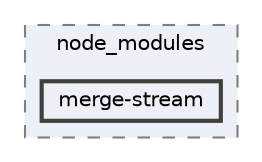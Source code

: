 digraph "pkiclassroomrescheduler/src/main/frontend/node_modules/merge-stream"
{
 // LATEX_PDF_SIZE
  bgcolor="transparent";
  edge [fontname=Helvetica,fontsize=10,labelfontname=Helvetica,labelfontsize=10];
  node [fontname=Helvetica,fontsize=10,shape=box,height=0.2,width=0.4];
  compound=true
  subgraph clusterdir_72953eda66ccb3a2722c28e1c3e6c23b {
    graph [ bgcolor="#edf0f7", pencolor="grey50", label="node_modules", fontname=Helvetica,fontsize=10 style="filled,dashed", URL="dir_72953eda66ccb3a2722c28e1c3e6c23b.html",tooltip=""]
  dir_5e339fa916fedfbb864c85dd78004b2c [label="merge-stream", fillcolor="#edf0f7", color="grey25", style="filled,bold", URL="dir_5e339fa916fedfbb864c85dd78004b2c.html",tooltip=""];
  }
}
